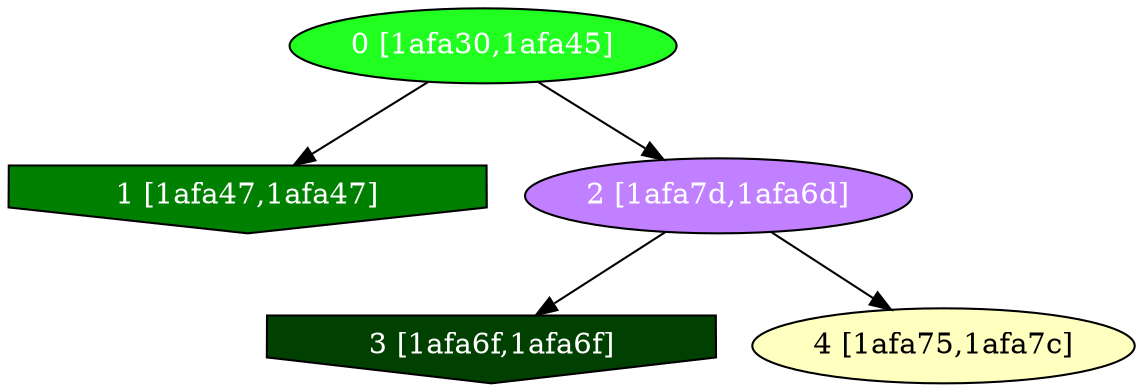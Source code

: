 diGraph libnss3{
	libnss3_0  [style=filled fillcolor="#20FF20" fontcolor="#ffffff" shape=oval label="0 [1afa30,1afa45]"]
	libnss3_1  [style=filled fillcolor="#008000" fontcolor="#ffffff" shape=invhouse label="1 [1afa47,1afa47]"]
	libnss3_2  [style=filled fillcolor="#C080FF" fontcolor="#ffffff" shape=oval label="2 [1afa7d,1afa6d]"]
	libnss3_3  [style=filled fillcolor="#004000" fontcolor="#ffffff" shape=invhouse label="3 [1afa6f,1afa6f]"]
	libnss3_4  [style=filled fillcolor="#FFFFC0" fontcolor="#000000" shape=oval label="4 [1afa75,1afa7c]"]

	libnss3_0 -> libnss3_1
	libnss3_0 -> libnss3_2
	libnss3_2 -> libnss3_3
	libnss3_2 -> libnss3_4
}